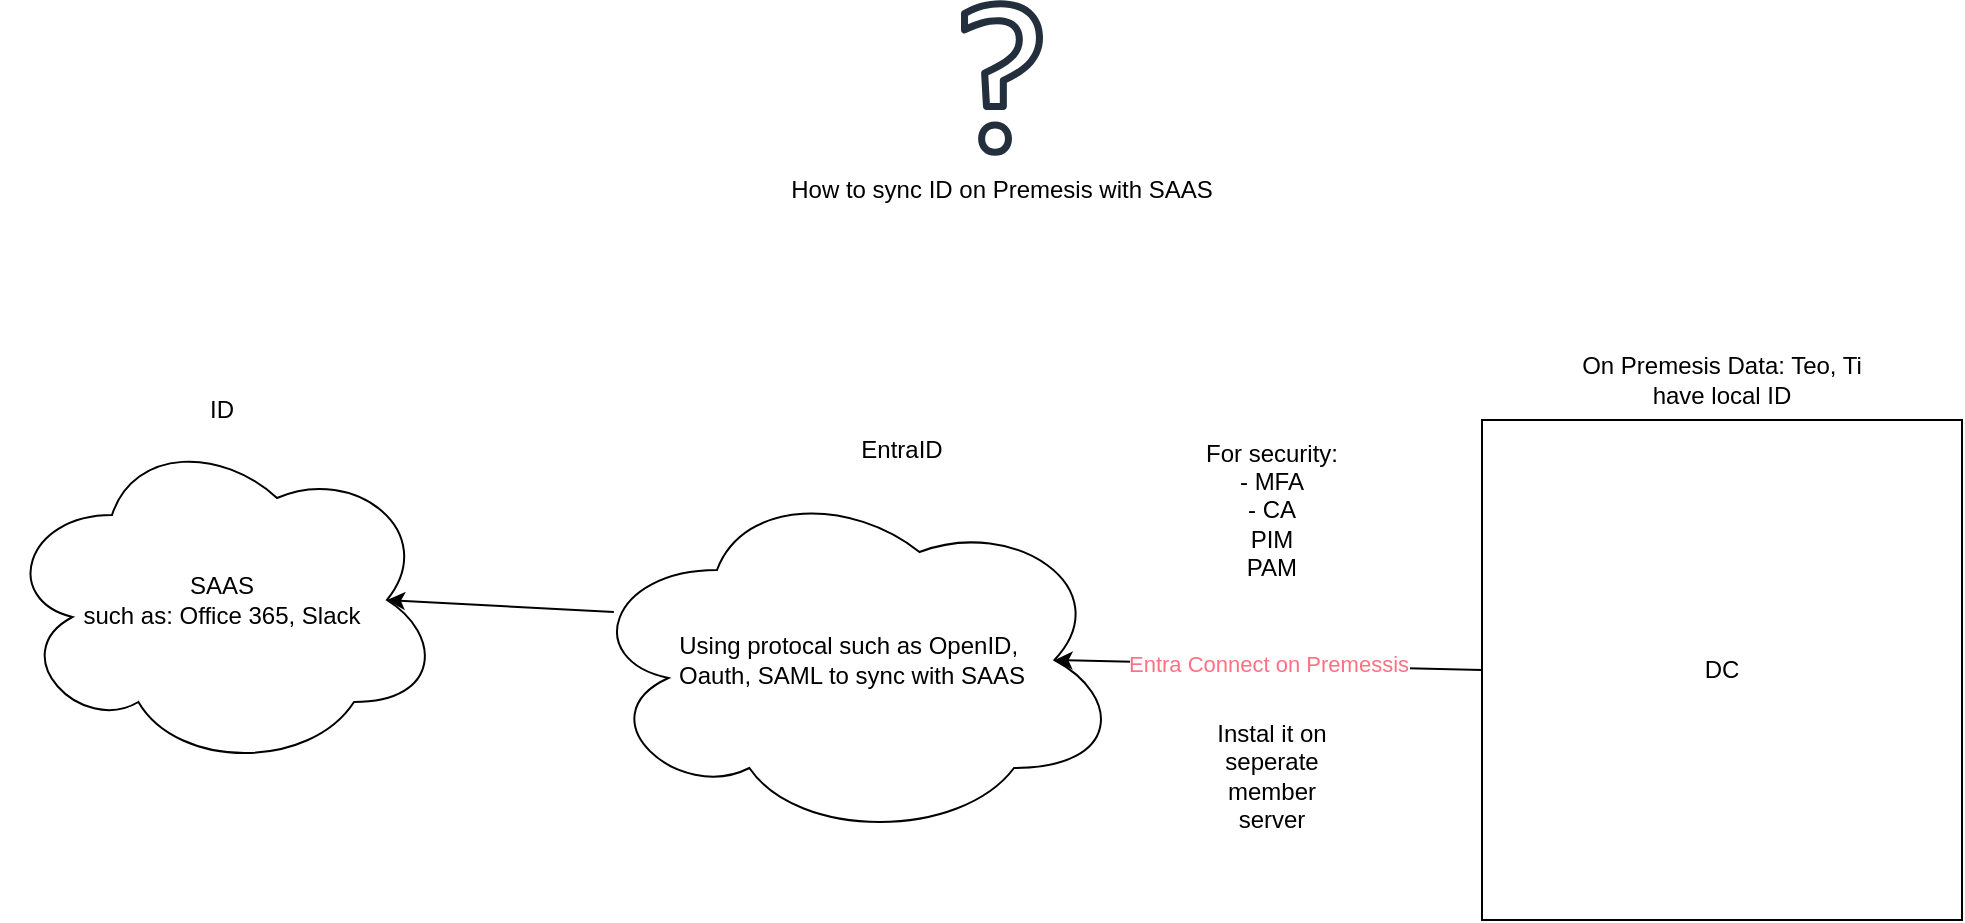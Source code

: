 <mxfile version="24.0.8" type="device">
  <diagram name="Page-1" id="AGHhnrZ_kICbTTGHxxAm">
    <mxGraphModel dx="2284" dy="746" grid="1" gridSize="10" guides="1" tooltips="1" connect="1" arrows="1" fold="1" page="1" pageScale="1" pageWidth="850" pageHeight="1100" math="0" shadow="0">
      <root>
        <mxCell id="0" />
        <mxCell id="1" parent="0" />
        <mxCell id="EA1d2VdAH-lV-6f50Ktq-1" value="DC" style="rounded=0;whiteSpace=wrap;html=1;" vertex="1" parent="1">
          <mxGeometry x="560" y="260" width="240" height="250" as="geometry" />
        </mxCell>
        <mxCell id="EA1d2VdAH-lV-6f50Ktq-2" value="On Premesis Data: Teo, Ti have local ID" style="text;html=1;align=center;verticalAlign=middle;whiteSpace=wrap;rounded=0;" vertex="1" parent="1">
          <mxGeometry x="600" y="220" width="160" height="40" as="geometry" />
        </mxCell>
        <mxCell id="EA1d2VdAH-lV-6f50Ktq-3" value="Using protocal such as OpenID,&amp;nbsp;&lt;div&gt;Oauth, SAML to sync with SAAS&lt;/div&gt;" style="ellipse;shape=cloud;whiteSpace=wrap;html=1;" vertex="1" parent="1">
          <mxGeometry x="110" y="290" width="270" height="180" as="geometry" />
        </mxCell>
        <mxCell id="EA1d2VdAH-lV-6f50Ktq-4" value="EntraID" style="text;html=1;align=center;verticalAlign=middle;whiteSpace=wrap;rounded=0;" vertex="1" parent="1">
          <mxGeometry x="220" y="250" width="100" height="50" as="geometry" />
        </mxCell>
        <mxCell id="EA1d2VdAH-lV-6f50Ktq-5" value="SAAS&lt;div&gt;such as: Office 365, Slack&lt;/div&gt;" style="ellipse;shape=cloud;whiteSpace=wrap;html=1;" vertex="1" parent="1">
          <mxGeometry x="-180" y="265" width="220" height="170" as="geometry" />
        </mxCell>
        <mxCell id="EA1d2VdAH-lV-6f50Ktq-6" value="ID" style="text;html=1;align=center;verticalAlign=middle;whiteSpace=wrap;rounded=0;" vertex="1" parent="1">
          <mxGeometry x="-100" y="240" width="60" height="30" as="geometry" />
        </mxCell>
        <mxCell id="EA1d2VdAH-lV-6f50Ktq-7" value="" style="sketch=0;outlineConnect=0;fontColor=#232F3E;gradientColor=none;fillColor=#232F3D;strokeColor=none;dashed=0;verticalLabelPosition=bottom;verticalAlign=top;align=center;html=1;fontSize=12;fontStyle=0;aspect=fixed;pointerEvents=1;shape=mxgraph.aws4.question;" vertex="1" parent="1">
          <mxGeometry x="299.5" y="50" width="41" height="78" as="geometry" />
        </mxCell>
        <mxCell id="EA1d2VdAH-lV-6f50Ktq-9" value="How to sync ID on Premesis with SAAS" style="text;html=1;align=center;verticalAlign=middle;whiteSpace=wrap;rounded=0;" vertex="1" parent="1">
          <mxGeometry x="200" y="130" width="240" height="30" as="geometry" />
        </mxCell>
        <mxCell id="EA1d2VdAH-lV-6f50Ktq-10" value="&lt;font color=&quot;#ff7083&quot;&gt;Entra Connect on Premessis&lt;/font&gt;" style="endArrow=classic;html=1;rounded=0;exitX=0;exitY=0.5;exitDx=0;exitDy=0;entryX=0.875;entryY=0.5;entryDx=0;entryDy=0;entryPerimeter=0;" edge="1" parent="1" source="EA1d2VdAH-lV-6f50Ktq-1" target="EA1d2VdAH-lV-6f50Ktq-3">
          <mxGeometry width="50" height="50" relative="1" as="geometry">
            <mxPoint x="400" y="410" as="sourcePoint" />
            <mxPoint x="450" y="360" as="targetPoint" />
          </mxGeometry>
        </mxCell>
        <mxCell id="EA1d2VdAH-lV-6f50Ktq-12" value="Instal it on seperate member server" style="text;html=1;align=center;verticalAlign=middle;whiteSpace=wrap;rounded=0;" vertex="1" parent="1">
          <mxGeometry x="425" y="405" width="60" height="65" as="geometry" />
        </mxCell>
        <mxCell id="EA1d2VdAH-lV-6f50Ktq-14" value="" style="endArrow=classic;html=1;rounded=0;exitX=0.059;exitY=0.367;exitDx=0;exitDy=0;exitPerimeter=0;entryX=0.875;entryY=0.5;entryDx=0;entryDy=0;entryPerimeter=0;" edge="1" parent="1" source="EA1d2VdAH-lV-6f50Ktq-3" target="EA1d2VdAH-lV-6f50Ktq-5">
          <mxGeometry width="50" height="50" relative="1" as="geometry">
            <mxPoint x="100" y="460" as="sourcePoint" />
            <mxPoint x="150" y="410" as="targetPoint" />
          </mxGeometry>
        </mxCell>
        <mxCell id="EA1d2VdAH-lV-6f50Ktq-15" value="For security:&lt;div&gt;- MFA&lt;/div&gt;&lt;div&gt;- CA&lt;/div&gt;&lt;div&gt;PIM&lt;/div&gt;&lt;div&gt;PAM&lt;/div&gt;" style="text;html=1;align=center;verticalAlign=middle;whiteSpace=wrap;rounded=0;" vertex="1" parent="1">
          <mxGeometry x="395" y="260" width="120" height="90" as="geometry" />
        </mxCell>
      </root>
    </mxGraphModel>
  </diagram>
</mxfile>
